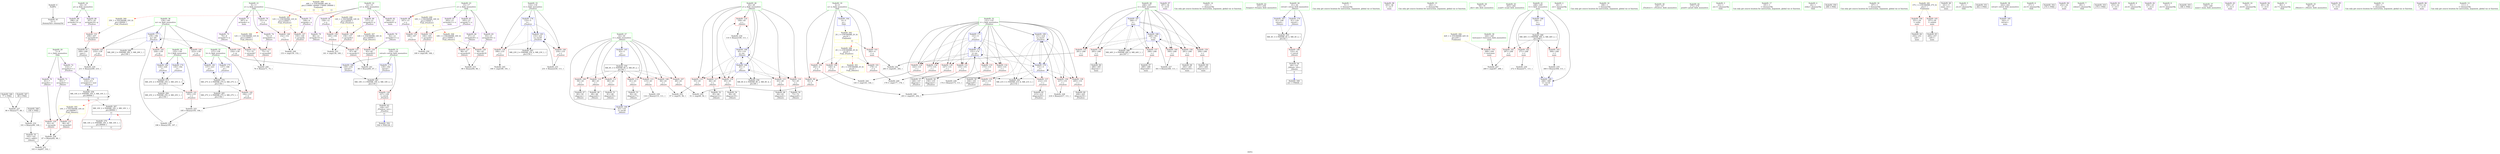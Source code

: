 digraph "SVFG" {
	label="SVFG";

	Node0x55771c6ded80 [shape=record,color=grey,label="{NodeID: 0\nNullPtr}"];
	Node0x55771c6ded80 -> Node0x55771c7018a0[style=solid];
	Node0x55771c43fe50 [shape=record,color=black,label="{NodeID: 346\n77 = PHI()\n}"];
	Node0x55771c43fe50 -> Node0x55771c70eb80[style=solid];
	Node0x55771c71c470 [shape=record,color=black,label="{NodeID: 263\nMR_23V_2 = PHI(MR_23V_4, MR_23V_1, )\npts\{134 \}\n}"];
	Node0x55771c70a6f0 [shape=record,color=blue,label="{NodeID: 180\n131\<--218\ni\<--inc23\n_Z5solvev\n}"];
	Node0x55771c70a6f0 -> Node0x55771c708230[style=dashed];
	Node0x55771c70a6f0 -> Node0x55771c708300[style=dashed];
	Node0x55771c70a6f0 -> Node0x55771c7083d0[style=dashed];
	Node0x55771c70a6f0 -> Node0x55771c7084a0[style=dashed];
	Node0x55771c70a6f0 -> Node0x55771c70a550[style=dashed];
	Node0x55771c70a6f0 -> Node0x55771c70a6f0[style=dashed];
	Node0x55771c70a6f0 -> Node0x55771c71bf70[style=dashed];
	Node0x55771c701c10 [shape=record,color=purple,label="{NodeID: 97\n297\<--34\n\<--.str.6\nmain\n}"];
	Node0x55771c6ffd60 [shape=record,color=green,label="{NodeID: 14\n120\<--1\n\<--dummyObj\nCan only get source location for instruction, argument, global var or function.}"];
	Node0x55771c702770 [shape=record,color=red,label="{NodeID: 111\n80\<--43\n\<--i\n_Z4testv\n}"];
	Node0x55771c702770 -> Node0x55771c702dd0[style=solid];
	Node0x55771c7009b0 [shape=record,color=green,label="{NodeID: 28\n45\<--46\nj\<--j_field_insensitive\n_Z4testv\n}"];
	Node0x55771c7009b0 -> Node0x55771c7029e0[style=solid];
	Node0x55771c7009b0 -> Node0x55771c702ab0[style=solid];
	Node0x55771c7009b0 -> Node0x55771c7072c0[style=solid];
	Node0x55771c7009b0 -> Node0x55771c707390[style=solid];
	Node0x55771c7009b0 -> Node0x55771c707460[style=solid];
	Node0x55771c7009b0 -> Node0x55771c707530[style=solid];
	Node0x55771c7009b0 -> Node0x55771c709b90[style=solid];
	Node0x55771c7009b0 -> Node0x55771c709d30[style=solid];
	Node0x55771c707a10 [shape=record,color=red,label="{NodeID: 125\n87\<--86\n\<--arrayidx13\n_Z4testv\n}"];
	Node0x55771c707a10 -> Node0x55771c70f180[style=solid];
	Node0x55771c7015a0 [shape=record,color=green,label="{NodeID: 42\n255\<--256\nfreopen\<--freopen_field_insensitive\n}"];
	Node0x55771c7242a0 [shape=record,color=yellow,style=double,label="{NodeID: 305\n10V_1 = ENCHI(MR_10V_0)\npts\{80000 \}\nFun[_Z4testv]}"];
	Node0x55771c7242a0 -> Node0x55771c707600[style=dashed];
	Node0x55771c7242a0 -> Node0x55771c7076d0[style=dashed];
	Node0x55771c708570 [shape=record,color=red,label="{NodeID: 139\n189\<--133\n\<--t\n_Z5solvev\n}"];
	Node0x55771c708570 -> Node0x55771c706590[style=solid];
	Node0x55771c7031e0 [shape=record,color=black,label="{NodeID: 56\n40\<--122\n_Z4testv_ret\<--\n_Z4testv\n|{<s0>4}}"];
	Node0x55771c7031e0:s0 -> Node0x55771c736040[style=solid,color=blue];
	Node0x55771c70ea00 [shape=record,color=grey,label="{NodeID: 236\n174 = Binary(173, 111, )\n}"];
	Node0x55771c70ea00 -> Node0x55771c70a070[style=solid];
	Node0x55771c7090d0 [shape=record,color=red,label="{NodeID: 153\n208\<--207\n\<--arrayidx19\n_Z5solvev\n}"];
	Node0x55771c7090d0 -> Node0x55771c7035f0[style=solid];
	Node0x55771c703d40 [shape=record,color=purple,label="{NodeID: 70\n61\<--7\narrayidx\<--r\n_Z4testv\n}"];
	Node0x55771c703d40 -> Node0x55771c707600[style=solid];
	Node0x55771c706d10 [shape=record,color=grey,label="{NodeID: 250\n169 = cmp(166, 168, )\n}"];
	Node0x55771c709c60 [shape=record,color=blue,label="{NodeID: 167\n41\<--106\nretval\<--\n_Z4testv\n}"];
	Node0x55771c709c60 -> Node0x55771c719c70[style=dashed];
	Node0x55771c7048a0 [shape=record,color=purple,label="{NodeID: 84\n97\<--15\narrayidx20\<--z\n_Z4testv\n}"];
	Node0x55771c7048a0 -> Node0x55771c707bb0[style=solid];
	Node0x55771c6f4e10 [shape=record,color=green,label="{NodeID: 1\n5\<--1\n\<--dummyObj\nCan only get source location for instruction, argument, global var or function.}"];
	Node0x55771c735e40 [shape=record,color=black,label="{NodeID: 347\n89 = PHI()\n}"];
	Node0x55771c735e40 -> Node0x55771c70eb80[style=solid];
	Node0x55771c71c970 [shape=record,color=black,label="{NodeID: 264\nMR_25V_2 = PHI(MR_25V_4, MR_25V_1, )\npts\{136 \}\n}"];
	Node0x55771c70a7c0 [shape=record,color=blue,label="{NodeID: 181\n137\<--223\nh\<--\n_Z5solvev\n}"];
	Node0x55771c70a7c0 -> Node0x55771c71fb70[style=dashed];
	Node0x55771c701ce0 [shape=record,color=purple,label="{NodeID: 98\n305\<--36\n\<--.str.7\nmain\n}"];
	Node0x55771c6ffdf0 [shape=record,color=green,label="{NodeID: 15\n182\<--1\n\<--dummyObj\nCan only get source location for instruction, argument, global var or function.}"];
	Node0x55771c702840 [shape=record,color=red,label="{NodeID: 112\n91\<--43\n\<--i\n_Z4testv\n}"];
	Node0x55771c702840 -> Node0x55771c702f70[style=solid];
	Node0x55771c700a80 [shape=record,color=green,label="{NodeID: 29\n78\<--79\nabs\<--abs_field_insensitive\n}"];
	Node0x55771c707ae0 [shape=record,color=red,label="{NodeID: 126\n94\<--93\n\<--arrayidx18\n_Z4testv\n}"];
	Node0x55771c707ae0 -> Node0x55771c70e580[style=solid];
	Node0x55771c7016a0 [shape=record,color=green,label="{NodeID: 43\n263\<--264\nscanf\<--scanf_field_insensitive\n}"];
	Node0x55771c724380 [shape=record,color=yellow,style=double,label="{NodeID: 306\n12V_1 = ENCHI(MR_12V_0)\npts\{110000 \}\nFun[_Z4testv]}"];
	Node0x55771c724380 -> Node0x55771c7077a0[style=dashed];
	Node0x55771c724380 -> Node0x55771c707870[style=dashed];
	Node0x55771c708640 [shape=record,color=red,label="{NodeID: 140\n230\<--133\n\<--t\n_Z5solvev\n}"];
	Node0x55771c708640 -> Node0x55771c70e280[style=solid];
	Node0x55771c7032b0 [shape=record,color=black,label="{NodeID: 57\n148\<--147\nidxprom\<--\n_Z5solvev\n}"];
	Node0x55771c70eb80 [shape=record,color=grey,label="{NodeID: 237\n90 = Binary(77, 89, )\n}"];
	Node0x55771c70eb80 -> Node0x55771c70e400[style=solid];
	Node0x55771c7091a0 [shape=record,color=red,label="{NodeID: 154\n268\<--244\n\<--testcases\nmain\n}"];
	Node0x55771c7091a0 -> Node0x55771c706890[style=solid];
	Node0x55771c703e10 [shape=record,color=purple,label="{NodeID: 71\n65\<--7\narrayidx5\<--r\n_Z4testv\n}"];
	Node0x55771c703e10 -> Node0x55771c7076d0[style=solid];
	Node0x55771c706e90 [shape=record,color=grey,label="{NodeID: 251\n103 = cmp(67, 102, )\n}"];
	Node0x55771c709d30 [shape=record,color=blue,label="{NodeID: 168\n45\<--110\nj\<--inc\n_Z4testv\n}"];
	Node0x55771c709d30 -> Node0x55771c7029e0[style=dashed];
	Node0x55771c709d30 -> Node0x55771c702ab0[style=dashed];
	Node0x55771c709d30 -> Node0x55771c7072c0[style=dashed];
	Node0x55771c709d30 -> Node0x55771c707390[style=dashed];
	Node0x55771c709d30 -> Node0x55771c707460[style=dashed];
	Node0x55771c709d30 -> Node0x55771c707530[style=dashed];
	Node0x55771c709d30 -> Node0x55771c709b90[style=dashed];
	Node0x55771c709d30 -> Node0x55771c709d30[style=dashed];
	Node0x55771c709d30 -> Node0x55771c71a170[style=dashed];
	Node0x55771c704970 [shape=record,color=purple,label="{NodeID: 85\n165\<--15\narrayidx7\<--z\n_Z5solvev\n}"];
	Node0x55771c704970 -> Node0x55771c708f30[style=solid];
	Node0x55771c6f4ea0 [shape=record,color=green,label="{NodeID: 2\n20\<--1\n.str\<--dummyObj\nGlob }"];
	Node0x55771c735f40 [shape=record,color=black,label="{NodeID: 348\n100 = PHI()\n}"];
	Node0x55771c735f40 -> Node0x55771c70e400[style=solid];
	Node0x55771c71ce70 [shape=record,color=black,label="{NodeID: 265\nMR_27V_2 = PHI(MR_27V_4, MR_27V_1, )\npts\{138 \}\n}"];
	Node0x55771c70a890 [shape=record,color=blue,label="{NodeID: 182\n135\<--226\nl\<--\n_Z5solvev\n}"];
	Node0x55771c70a890 -> Node0x55771c71f670[style=dashed];
	Node0x55771c701db0 [shape=record,color=red,label="{NodeID: 99\n50\<--4\n\<--n\n_Z4testv\n}"];
	Node0x55771c701db0 -> Node0x55771c706290[style=solid];
	Node0x55771c6ffe80 [shape=record,color=green,label="{NodeID: 16\n186\<--1\n\<--dummyObj\nCan only get source location for instruction, argument, global var or function.}"];
	Node0x55771c702910 [shape=record,color=red,label="{NodeID: 113\n115\<--43\n\<--i\n_Z4testv\n}"];
	Node0x55771c702910 -> Node0x55771c70ee80[style=solid];
	Node0x55771c700b80 [shape=record,color=green,label="{NodeID: 30\n126\<--127\n_Z5solvev\<--_Z5solvev_field_insensitive\n}"];
	Node0x55771c707bb0 [shape=record,color=red,label="{NodeID: 127\n98\<--97\n\<--arrayidx20\n_Z4testv\n}"];
	Node0x55771c707bb0 -> Node0x55771c70e580[style=solid];
	Node0x55771c7017a0 [shape=record,color=green,label="{NodeID: 44\n275\<--276\nprintf\<--printf_field_insensitive\n}"];
	Node0x55771c724460 [shape=record,color=yellow,style=double,label="{NodeID: 307\n14V_1 = ENCHI(MR_14V_0)\npts\{140000 \}\nFun[_Z4testv]}"];
	Node0x55771c724460 -> Node0x55771c707940[style=dashed];
	Node0x55771c724460 -> Node0x55771c707a10[style=dashed];
	Node0x55771c708710 [shape=record,color=red,label="{NodeID: 141\n193\<--135\n\<--l\n_Z5solvev\n}"];
	Node0x55771c708710 -> Node0x55771c70d980[style=solid];
	Node0x55771c703380 [shape=record,color=black,label="{NodeID: 58\n156\<--155\nidxprom2\<--\n_Z5solvev\n}"];
	Node0x55771c70ed00 [shape=record,color=grey,label="{NodeID: 238\n67 = Binary(62, 66, )\n}"];
	Node0x55771c70ed00 -> Node0x55771c706e90[style=solid];
	Node0x55771c709270 [shape=record,color=red,label="{NodeID: 155\n281\<--246\n\<--i\nmain\n}"];
	Node0x55771c709270 -> Node0x55771c70f300[style=solid];
	Node0x55771c703ee0 [shape=record,color=purple,label="{NodeID: 72\n214\<--7\narrayidx21\<--r\n_Z5solvev\n}"];
	Node0x55771c703ee0 -> Node0x55771c70a620[style=solid];
	Node0x55771c707010 [shape=record,color=grey,label="{NodeID: 252\n57 = cmp(55, 56, )\n}"];
	Node0x55771c709e00 [shape=record,color=blue,label="{NodeID: 169\n43\<--116\ni\<--inc26\n_Z4testv\n}"];
	Node0x55771c709e00 -> Node0x55771c71b070[style=dashed];
	Node0x55771c704a40 [shape=record,color=purple,label="{NodeID: 86\n167\<--15\n\<--z\n_Z5solvev\n}"];
	Node0x55771c704a40 -> Node0x55771c709000[style=solid];
	Node0x55771c6fed60 [shape=record,color=green,label="{NodeID: 3\n22\<--1\n.str.1\<--dummyObj\nGlob }"];
	Node0x55771c736040 [shape=record,color=black,label="{NodeID: 349\n221 = PHI(40, )\n}"];
	Node0x55771c71d370 [shape=record,color=black,label="{NodeID: 266\nMR_29V_2 = PHI(MR_29V_3, MR_29V_1, )\npts\{140 \}\n}"];
	Node0x55771c70a960 [shape=record,color=blue,label="{NodeID: 183\n133\<--231\nt\<--inc28\n_Z5solvev\n}"];
	Node0x55771c70a960 -> Node0x55771c708570[style=dashed];
	Node0x55771c70a960 -> Node0x55771c708640[style=dashed];
	Node0x55771c70a960 -> Node0x55771c70a960[style=dashed];
	Node0x55771c70a960 -> Node0x55771c71c470[style=dashed];
	Node0x55771c701e80 [shape=record,color=red,label="{NodeID: 100\n144\<--4\n\<--n\n_Z5solvev\n}"];
	Node0x55771c701e80 -> Node0x55771c706410[style=solid];
	Node0x55771c6fff10 [shape=record,color=green,label="{NodeID: 17\n191\<--1\n\<--dummyObj\nCan only get source location for instruction, argument, global var or function.}"];
	Node0x55771c7029e0 [shape=record,color=red,label="{NodeID: 114\n55\<--45\n\<--j\n_Z4testv\n}"];
	Node0x55771c7029e0 -> Node0x55771c707010[style=solid];
	Node0x55771c700c80 [shape=record,color=green,label="{NodeID: 31\n129\<--130\nretval\<--retval_field_insensitive\n_Z5solvev\n}"];
	Node0x55771c700c80 -> Node0x55771c707c80[style=solid];
	Node0x55771c700c80 -> Node0x55771c70a140[style=solid];
	Node0x55771c700c80 -> Node0x55771c70aa30[style=solid];
	Node0x55771c707c80 [shape=record,color=red,label="{NodeID: 128\n237\<--129\n\<--retval\n_Z5solvev\n}"];
	Node0x55771c707c80 -> Node0x55771c703790[style=solid];
	Node0x55771c7018a0 [shape=record,color=black,label="{NodeID: 45\n2\<--3\ndummyVal\<--dummyVal\n}"];
	Node0x55771c724540 [shape=record,color=yellow,style=double,label="{NodeID: 308\n16V_1 = ENCHI(MR_16V_0)\npts\{170000 \}\nFun[_Z4testv]}"];
	Node0x55771c724540 -> Node0x55771c707ae0[style=dashed];
	Node0x55771c724540 -> Node0x55771c707bb0[style=dashed];
	Node0x55771c70d980 [shape=record,color=grey,label="{NodeID: 225\n195 = Binary(193, 194, )\n}"];
	Node0x55771c70d980 -> Node0x55771c70db00[style=solid];
	Node0x55771c7087e0 [shape=record,color=red,label="{NodeID: 142\n194\<--137\n\<--h\n_Z5solvev\n}"];
	Node0x55771c7087e0 -> Node0x55771c70d980[style=solid];
	Node0x55771c703450 [shape=record,color=black,label="{NodeID: 59\n164\<--163\nidxprom6\<--\n_Z5solvev\n}"];
	Node0x55771c70ee80 [shape=record,color=grey,label="{NodeID: 239\n116 = Binary(115, 111, )\n}"];
	Node0x55771c70ee80 -> Node0x55771c709e00[style=solid];
	Node0x55771c709340 [shape=record,color=red,label="{NodeID: 156\n285\<--246\n\<--i\nmain\n}"];
	Node0x55771c709340 -> Node0x55771c703a00[style=solid];
	Node0x55771c703fb0 [shape=record,color=purple,label="{NodeID: 73\n70\<--9\narrayidx7\<--x\n_Z4testv\n}"];
	Node0x55771c703fb0 -> Node0x55771c7077a0[style=solid];
	Node0x55771c707190 [shape=record,color=grey,label="{NodeID: 253\n161 = cmp(158, 160, )\n}"];
	Node0x55771c709ed0 [shape=record,color=blue,label="{NodeID: 170\n41\<--120\nretval\<--\n_Z4testv\n}"];
	Node0x55771c709ed0 -> Node0x55771c719c70[style=dashed];
	Node0x55771c704b10 [shape=record,color=purple,label="{NodeID: 87\n293\<--15\narrayidx11\<--z\nmain\n}"];
	Node0x55771c6fedf0 [shape=record,color=green,label="{NodeID: 4\n24\<--1\nstdin\<--dummyObj\nGlob }"];
	Node0x55771c736140 [shape=record,color=black,label="{NodeID: 350\n298 = PHI()\n}"];
	Node0x55771c71d870 [shape=record,color=black,label="{NodeID: 267\nMR_10V_2 = PHI(MR_10V_3, MR_10V_1, )\npts\{80000 \}\n|{<s0>11}}"];
	Node0x55771c71d870:s0 -> Node0x55771c71e770[style=dashed,color=blue];
	Node0x55771c70aa30 [shape=record,color=blue,label="{NodeID: 184\n129\<--234\nretval\<--\n_Z5solvev\n}"];
	Node0x55771c70aa30 -> Node0x55771c71ba70[style=dashed];
	Node0x55771c701f50 [shape=record,color=red,label="{NodeID: 101\n178\<--4\n\<--n\n_Z5solvev\n}"];
	Node0x55771c701f50 -> Node0x55771c706710[style=solid];
	Node0x55771c700010 [shape=record,color=green,label="{NodeID: 18\n197\<--1\n\<--dummyObj\nCan only get source location for instruction, argument, global var or function.}"];
	Node0x55771c722270 [shape=record,color=yellow,style=double,label="{NodeID: 281\n37V_1 = ENCHI(MR_37V_0)\npts\{1 \}\nFun[main]}"];
	Node0x55771c722270 -> Node0x55771c7021c0[style=dashed];
	Node0x55771c722270 -> Node0x55771c702290[style=dashed];
	Node0x55771c702ab0 [shape=record,color=red,label="{NodeID: 115\n63\<--45\n\<--j\n_Z4testv\n}"];
	Node0x55771c702ab0 -> Node0x55771c702b60[style=solid];
	Node0x55771c700d50 [shape=record,color=green,label="{NodeID: 32\n131\<--132\ni\<--i_field_insensitive\n_Z5solvev\n}"];
	Node0x55771c700d50 -> Node0x55771c707d50[style=solid];
	Node0x55771c700d50 -> Node0x55771c707e20[style=solid];
	Node0x55771c700d50 -> Node0x55771c707ef0[style=solid];
	Node0x55771c700d50 -> Node0x55771c707fc0[style=solid];
	Node0x55771c700d50 -> Node0x55771c708090[style=solid];
	Node0x55771c700d50 -> Node0x55771c708160[style=solid];
	Node0x55771c700d50 -> Node0x55771c708230[style=solid];
	Node0x55771c700d50 -> Node0x55771c708300[style=solid];
	Node0x55771c700d50 -> Node0x55771c7083d0[style=solid];
	Node0x55771c700d50 -> Node0x55771c7084a0[style=solid];
	Node0x55771c700d50 -> Node0x55771c709fa0[style=solid];
	Node0x55771c700d50 -> Node0x55771c70a070[style=solid];
	Node0x55771c700d50 -> Node0x55771c70a550[style=solid];
	Node0x55771c700d50 -> Node0x55771c70a6f0[style=solid];
	Node0x55771c707d50 [shape=record,color=red,label="{NodeID: 129\n143\<--131\n\<--i\n_Z5solvev\n}"];
	Node0x55771c707d50 -> Node0x55771c706410[style=solid];
	Node0x55771c7019a0 [shape=record,color=black,label="{NodeID: 46\n241\<--5\nmain_ret\<--\nmain\n}"];
	Node0x55771c70db00 [shape=record,color=grey,label="{NodeID: 226\n196 = Binary(195, 197, )\n}"];
	Node0x55771c70db00 -> Node0x55771c70a480[style=solid];
	Node0x55771c7088b0 [shape=record,color=red,label="{NodeID: 143\n210\<--139\n\<--m\n_Z5solvev\n}"];
	Node0x55771c7088b0 -> Node0x55771c70df80[style=solid];
	Node0x55771c703520 [shape=record,color=black,label="{NodeID: 60\n206\<--205\nidxprom18\<--\n_Z5solvev\n}"];
	Node0x55771c70f000 [shape=record,color=grey,label="{NodeID: 240\n76 = Binary(71, 75, )\n}"];
	Node0x55771c709410 [shape=record,color=red,label="{NodeID: 157\n288\<--246\n\<--i\nmain\n}"];
	Node0x55771c709410 -> Node0x55771c703ad0[style=solid];
	Node0x55771c704080 [shape=record,color=purple,label="{NodeID: 74\n74\<--9\narrayidx9\<--x\n_Z4testv\n}"];
	Node0x55771c704080 -> Node0x55771c707870[style=solid];
	Node0x55771c709fa0 [shape=record,color=blue,label="{NodeID: 171\n131\<--5\ni\<--\n_Z5solvev\n}"];
	Node0x55771c709fa0 -> Node0x55771c707d50[style=dashed];
	Node0x55771c709fa0 -> Node0x55771c707e20[style=dashed];
	Node0x55771c709fa0 -> Node0x55771c707ef0[style=dashed];
	Node0x55771c709fa0 -> Node0x55771c707fc0[style=dashed];
	Node0x55771c709fa0 -> Node0x55771c708090[style=dashed];
	Node0x55771c709fa0 -> Node0x55771c708160[style=dashed];
	Node0x55771c709fa0 -> Node0x55771c70a070[style=dashed];
	Node0x55771c709fa0 -> Node0x55771c70a550[style=dashed];
	Node0x55771c709fa0 -> Node0x55771c71bf70[style=dashed];
	Node0x55771c704be0 [shape=record,color=purple,label="{NodeID: 88\n207\<--18\narrayidx19\<--p\n_Z5solvev\n}"];
	Node0x55771c704be0 -> Node0x55771c7090d0[style=solid];
	Node0x55771c6ff0a0 [shape=record,color=green,label="{NodeID: 5\n25\<--1\n.str.2\<--dummyObj\nGlob }"];
	Node0x55771c736210 [shape=record,color=black,label="{NodeID: 351\n262 = PHI()\n}"];
	Node0x55771c71dd70 [shape=record,color=black,label="{NodeID: 268\nMR_44V_2 = PHI(MR_44V_4, MR_44V_1, )\npts\{247 \}\n}"];
	Node0x55771c71dd70 -> Node0x55771c70aca0[style=dashed];
	Node0x55771c70ab00 [shape=record,color=blue,label="{NodeID: 185\n242\<--5\nretval\<--\nmain\n}"];
	Node0x55771c702020 [shape=record,color=red,label="{NodeID: 102\n202\<--4\n\<--n\n_Z5solvev\n}"];
	Node0x55771c702020 -> Node0x55771c706a10[style=solid];
	Node0x55771c700110 [shape=record,color=green,label="{NodeID: 19\n4\<--6\nn\<--n_field_insensitive\nGlob }"];
	Node0x55771c700110 -> Node0x55771c701db0[style=solid];
	Node0x55771c700110 -> Node0x55771c701e80[style=solid];
	Node0x55771c700110 -> Node0x55771c701f50[style=solid];
	Node0x55771c700110 -> Node0x55771c702020[style=solid];
	Node0x55771c700110 -> Node0x55771c7020f0[style=solid];
	Node0x55771c700110 -> Node0x55771c7099c0[style=solid];
	Node0x55771c722d90 [shape=record,color=yellow,style=double,label="{NodeID: 282\n2V_1 = ENCHI(MR_2V_0)\npts\{6 \}\nFun[main]|{|<s1>11}}"];
	Node0x55771c722d90 -> Node0x55771c7020f0[style=dashed];
	Node0x55771c722d90:s1 -> Node0x55771c723440[style=dashed,color=red];
	Node0x55771c7072c0 [shape=record,color=red,label="{NodeID: 116\n72\<--45\n\<--j\n_Z4testv\n}"];
	Node0x55771c7072c0 -> Node0x55771c702d00[style=solid];
	Node0x55771c700e20 [shape=record,color=green,label="{NodeID: 33\n133\<--134\nt\<--t_field_insensitive\n_Z5solvev\n}"];
	Node0x55771c700e20 -> Node0x55771c708570[style=solid];
	Node0x55771c700e20 -> Node0x55771c708640[style=solid];
	Node0x55771c700e20 -> Node0x55771c70a3b0[style=solid];
	Node0x55771c700e20 -> Node0x55771c70a960[style=solid];
	Node0x55771c707e20 [shape=record,color=red,label="{NodeID: 130\n147\<--131\n\<--i\n_Z5solvev\n}"];
	Node0x55771c707e20 -> Node0x55771c7032b0[style=solid];
	Node0x55771c701a70 [shape=record,color=black,label="{NodeID: 47\n60\<--59\nidxprom\<--\n_Z4testv\n}"];
	Node0x55771c70dc80 [shape=record,color=grey,label="{NodeID: 227\n301 = Binary(300, 111, )\n}"];
	Node0x55771c70dc80 -> Node0x55771c70ad70[style=solid];
	Node0x55771c708980 [shape=record,color=red,label="{NodeID: 144\n223\<--139\n\<--m\n_Z5solvev\n}"];
	Node0x55771c708980 -> Node0x55771c70a7c0[style=solid];
	Node0x55771c7035f0 [shape=record,color=black,label="{NodeID: 61\n209\<--208\nconv\<--\n_Z5solvev\n}"];
	Node0x55771c7035f0 -> Node0x55771c70df80[style=solid];
	Node0x55771c70f180 [shape=record,color=grey,label="{NodeID: 241\n88 = Binary(83, 87, )\n}"];
	Node0x55771c7094e0 [shape=record,color=red,label="{NodeID: 158\n291\<--246\n\<--i\nmain\n}"];
	Node0x55771c7094e0 -> Node0x55771c703ba0[style=solid];
	Node0x55771c704150 [shape=record,color=purple,label="{NodeID: 75\n149\<--9\narrayidx\<--x\n_Z5solvev\n}"];
	Node0x55771c704150 -> Node0x55771c708bf0[style=solid];
	Node0x55771c719c70 [shape=record,color=black,label="{NodeID: 255\nMR_4V_3 = PHI(MR_4V_4, MR_4V_2, )\npts\{42 \}\n}"];
	Node0x55771c719c70 -> Node0x55771c702360[style=dashed];
	Node0x55771c70a070 [shape=record,color=blue,label="{NodeID: 172\n131\<--174\ni\<--inc\n_Z5solvev\n}"];
	Node0x55771c70a070 -> Node0x55771c707d50[style=dashed];
	Node0x55771c70a070 -> Node0x55771c707e20[style=dashed];
	Node0x55771c70a070 -> Node0x55771c707ef0[style=dashed];
	Node0x55771c70a070 -> Node0x55771c707fc0[style=dashed];
	Node0x55771c70a070 -> Node0x55771c708090[style=dashed];
	Node0x55771c70a070 -> Node0x55771c708160[style=dashed];
	Node0x55771c70a070 -> Node0x55771c70a070[style=dashed];
	Node0x55771c70a070 -> Node0x55771c70a550[style=dashed];
	Node0x55771c70a070 -> Node0x55771c71bf70[style=dashed];
	Node0x55771c704cb0 [shape=record,color=purple,label="{NodeID: 89\n296\<--18\narrayidx13\<--p\nmain\n}"];
	Node0x55771c6ff130 [shape=record,color=green,label="{NodeID: 6\n27\<--1\n.str.3\<--dummyObj\nGlob }"];
	Node0x55771c7362e0 [shape=record,color=black,label="{NodeID: 352\n274 = PHI()\n}"];
	Node0x55771c71e270 [shape=record,color=black,label="{NodeID: 269\nMR_46V_3 = PHI(MR_46V_4, MR_46V_2, )\npts\{249 \}\n}"];
	Node0x55771c71e270 -> Node0x55771c709750[style=dashed];
	Node0x55771c71e270 -> Node0x55771c709820[style=dashed];
	Node0x55771c71e270 -> Node0x55771c7098f0[style=dashed];
	Node0x55771c71e270 -> Node0x55771c70ae40[style=dashed];
	Node0x55771c70abd0 [shape=record,color=blue,label="{NodeID: 186\n248\<--5\nt\<--\nmain\n}"];
	Node0x55771c70abd0 -> Node0x55771c71e270[style=dashed];
	Node0x55771c7020f0 [shape=record,color=red,label="{NodeID: 103\n282\<--4\n\<--n\nmain\n}"];
	Node0x55771c7020f0 -> Node0x55771c70f300[style=solid];
	Node0x55771c700210 [shape=record,color=green,label="{NodeID: 20\n7\<--8\nr\<--r_field_insensitive\nGlob }"];
	Node0x55771c700210 -> Node0x55771c703d40[style=solid];
	Node0x55771c700210 -> Node0x55771c703e10[style=solid];
	Node0x55771c700210 -> Node0x55771c703ee0[style=solid];
	Node0x55771c707390 [shape=record,color=red,label="{NodeID: 117\n84\<--45\n\<--j\n_Z4testv\n}"];
	Node0x55771c707390 -> Node0x55771c702ea0[style=solid];
	Node0x55771c700ef0 [shape=record,color=green,label="{NodeID: 34\n135\<--136\nl\<--l_field_insensitive\n_Z5solvev\n}"];
	Node0x55771c700ef0 -> Node0x55771c708710[style=solid];
	Node0x55771c700ef0 -> Node0x55771c70a210[style=solid];
	Node0x55771c700ef0 -> Node0x55771c70a890[style=solid];
	Node0x55771c723b70 [shape=record,color=yellow,style=double,label="{NodeID: 297\n12V_1 = ENCHI(MR_12V_0)\npts\{110000 \}\nFun[_Z5solvev]|{|<s2>4}}"];
	Node0x55771c723b70 -> Node0x55771c708bf0[style=dashed];
	Node0x55771c723b70 -> Node0x55771c708cc0[style=dashed];
	Node0x55771c723b70:s2 -> Node0x55771c724380[style=dashed,color=red];
	Node0x55771c707ef0 [shape=record,color=red,label="{NodeID: 131\n155\<--131\n\<--i\n_Z5solvev\n}"];
	Node0x55771c707ef0 -> Node0x55771c703380[style=solid];
	Node0x55771c702b60 [shape=record,color=black,label="{NodeID: 48\n64\<--63\nidxprom4\<--\n_Z4testv\n}"];
	Node0x55771c70de00 [shape=record,color=grey,label="{NodeID: 228\n218 = Binary(217, 111, )\n}"];
	Node0x55771c70de00 -> Node0x55771c70a6f0[style=solid];
	Node0x55771c708a50 [shape=record,color=red,label="{NodeID: 145\n226\<--139\n\<--m\n_Z5solvev\n}"];
	Node0x55771c708a50 -> Node0x55771c70a890[style=solid];
	Node0x55771c7036c0 [shape=record,color=black,label="{NodeID: 62\n213\<--212\nidxprom20\<--\n_Z5solvev\n}"];
	Node0x55771c70f300 [shape=record,color=grey,label="{NodeID: 242\n283 = cmp(281, 282, )\n}"];
	Node0x55771c7095b0 [shape=record,color=red,label="{NodeID: 159\n294\<--246\n\<--i\nmain\n}"];
	Node0x55771c7095b0 -> Node0x55771c703c70[style=solid];
	Node0x55771c704220 [shape=record,color=purple,label="{NodeID: 76\n151\<--9\n\<--x\n_Z5solvev\n}"];
	Node0x55771c704220 -> Node0x55771c708cc0[style=solid];
	Node0x55771c71a170 [shape=record,color=black,label="{NodeID: 256\nMR_8V_6 = PHI(MR_8V_2, MR_8V_4, )\npts\{46 \}\n}"];
	Node0x55771c70a140 [shape=record,color=blue,label="{NodeID: 173\n129\<--182\nretval\<--\n_Z5solvev\n}"];
	Node0x55771c70a140 -> Node0x55771c71ba70[style=dashed];
	Node0x55771c704d80 [shape=record,color=purple,label="{NodeID: 90\n252\<--20\n\<--.str\nmain\n}"];
	Node0x55771c6ff1c0 [shape=record,color=green,label="{NodeID: 7\n29\<--1\nstdout\<--dummyObj\nGlob }"];
	Node0x55771c7363e0 [shape=record,color=black,label="{NodeID: 353\n278 = PHI()\n}"];
	Node0x55771c71e770 [shape=record,color=black,label="{NodeID: 270\nMR_10V_2 = PHI(MR_10V_3, MR_10V_1, )\npts\{80000 \}\n|{<s0>11|<s1>11}}"];
	Node0x55771c71e770:s0 -> Node0x55771c71ab70[style=dashed,color=red];
	Node0x55771c71e770:s1 -> Node0x55771c71d870[style=dashed,color=red];
	Node0x55771c70aca0 [shape=record,color=blue,label="{NodeID: 187\n246\<--5\ni\<--\nmain\n}"];
	Node0x55771c70aca0 -> Node0x55771c709270[style=dashed];
	Node0x55771c70aca0 -> Node0x55771c709340[style=dashed];
	Node0x55771c70aca0 -> Node0x55771c709410[style=dashed];
	Node0x55771c70aca0 -> Node0x55771c7094e0[style=dashed];
	Node0x55771c70aca0 -> Node0x55771c7095b0[style=dashed];
	Node0x55771c70aca0 -> Node0x55771c709680[style=dashed];
	Node0x55771c70aca0 -> Node0x55771c70ad70[style=dashed];
	Node0x55771c70aca0 -> Node0x55771c71dd70[style=dashed];
	Node0x55771c7021c0 [shape=record,color=red,label="{NodeID: 104\n251\<--24\n\<--stdin\nmain\n}"];
	Node0x55771c7021c0 -> Node0x55771c703860[style=solid];
	Node0x55771c700310 [shape=record,color=green,label="{NodeID: 21\n9\<--11\nx\<--x_field_insensitive\nGlob }"];
	Node0x55771c700310 -> Node0x55771c703fb0[style=solid];
	Node0x55771c700310 -> Node0x55771c704080[style=solid];
	Node0x55771c700310 -> Node0x55771c704150[style=solid];
	Node0x55771c700310 -> Node0x55771c704220[style=solid];
	Node0x55771c700310 -> Node0x55771c7042f0[style=solid];
	Node0x55771c722f50 [shape=record,color=yellow,style=double,label="{NodeID: 284\n42V_1 = ENCHI(MR_42V_0)\npts\{245 \}\nFun[main]}"];
	Node0x55771c722f50 -> Node0x55771c7091a0[style=dashed];
	Node0x55771c707460 [shape=record,color=red,label="{NodeID: 118\n95\<--45\n\<--j\n_Z4testv\n}"];
	Node0x55771c707460 -> Node0x55771c703040[style=solid];
	Node0x55771c700fc0 [shape=record,color=green,label="{NodeID: 35\n137\<--138\nh\<--h_field_insensitive\n_Z5solvev\n}"];
	Node0x55771c700fc0 -> Node0x55771c7087e0[style=solid];
	Node0x55771c700fc0 -> Node0x55771c70a2e0[style=solid];
	Node0x55771c700fc0 -> Node0x55771c70a7c0[style=solid];
	Node0x55771c723c50 [shape=record,color=yellow,style=double,label="{NodeID: 298\n14V_1 = ENCHI(MR_14V_0)\npts\{140000 \}\nFun[_Z5solvev]|{|<s2>4}}"];
	Node0x55771c723c50 -> Node0x55771c708d90[style=dashed];
	Node0x55771c723c50 -> Node0x55771c708e60[style=dashed];
	Node0x55771c723c50:s2 -> Node0x55771c724460[style=dashed,color=red];
	Node0x55771c707fc0 [shape=record,color=red,label="{NodeID: 132\n163\<--131\n\<--i\n_Z5solvev\n}"];
	Node0x55771c707fc0 -> Node0x55771c703450[style=solid];
	Node0x55771c702c30 [shape=record,color=black,label="{NodeID: 49\n69\<--68\nidxprom6\<--\n_Z4testv\n}"];
	Node0x55771c70df80 [shape=record,color=grey,label="{NodeID: 229\n211 = Binary(209, 210, )\n}"];
	Node0x55771c70df80 -> Node0x55771c70a620[style=solid];
	Node0x55771c708b20 [shape=record,color=red,label="{NodeID: 146\n234\<--139\n\<--m\n_Z5solvev\n}"];
	Node0x55771c708b20 -> Node0x55771c70aa30[style=solid];
	Node0x55771c703790 [shape=record,color=black,label="{NodeID: 63\n128\<--237\n_Z5solvev_ret\<--\n_Z5solvev\n|{<s0>11}}"];
	Node0x55771c703790:s0 -> Node0x55771c7364e0[style=solid,color=blue];
	Node0x55771c706290 [shape=record,color=grey,label="{NodeID: 243\n51 = cmp(49, 50, )\n}"];
	Node0x55771c709680 [shape=record,color=red,label="{NodeID: 160\n300\<--246\n\<--i\nmain\n}"];
	Node0x55771c709680 -> Node0x55771c70dc80[style=solid];
	Node0x55771c7042f0 [shape=record,color=purple,label="{NodeID: 77\n287\<--9\narrayidx\<--x\nmain\n}"];
	Node0x55771c70a210 [shape=record,color=blue,label="{NodeID: 174\n135\<--182\nl\<--\n_Z5solvev\n}"];
	Node0x55771c70a210 -> Node0x55771c71f670[style=dashed];
	Node0x55771c704e50 [shape=record,color=purple,label="{NodeID: 91\n253\<--22\n\<--.str.1\nmain\n}"];
	Node0x55771c6ff250 [shape=record,color=green,label="{NodeID: 8\n30\<--1\n.str.4\<--dummyObj\nGlob }"];
	Node0x55771c7364e0 [shape=record,color=black,label="{NodeID: 354\n304 = PHI(128, )\n}"];
	Node0x55771c70ad70 [shape=record,color=blue,label="{NodeID: 188\n246\<--301\ni\<--inc\nmain\n}"];
	Node0x55771c70ad70 -> Node0x55771c709270[style=dashed];
	Node0x55771c70ad70 -> Node0x55771c709340[style=dashed];
	Node0x55771c70ad70 -> Node0x55771c709410[style=dashed];
	Node0x55771c70ad70 -> Node0x55771c7094e0[style=dashed];
	Node0x55771c70ad70 -> Node0x55771c7095b0[style=dashed];
	Node0x55771c70ad70 -> Node0x55771c709680[style=dashed];
	Node0x55771c70ad70 -> Node0x55771c70ad70[style=dashed];
	Node0x55771c70ad70 -> Node0x55771c71dd70[style=dashed];
	Node0x55771c702290 [shape=record,color=red,label="{NodeID: 105\n257\<--29\n\<--stdout\nmain\n}"];
	Node0x55771c702290 -> Node0x55771c703930[style=solid];
	Node0x55771c700410 [shape=record,color=green,label="{NodeID: 22\n12\<--14\ny\<--y_field_insensitive\nGlob }"];
	Node0x55771c700410 -> Node0x55771c7043c0[style=solid];
	Node0x55771c700410 -> Node0x55771c704490[style=solid];
	Node0x55771c700410 -> Node0x55771c704560[style=solid];
	Node0x55771c700410 -> Node0x55771c704630[style=solid];
	Node0x55771c700410 -> Node0x55771c704700[style=solid];
	Node0x55771c707530 [shape=record,color=red,label="{NodeID: 119\n109\<--45\n\<--j\n_Z4testv\n}"];
	Node0x55771c707530 -> Node0x55771c70e700[style=solid];
	Node0x55771c701090 [shape=record,color=green,label="{NodeID: 36\n139\<--140\nm\<--m_field_insensitive\n_Z5solvev\n}"];
	Node0x55771c701090 -> Node0x55771c7088b0[style=solid];
	Node0x55771c701090 -> Node0x55771c708980[style=solid];
	Node0x55771c701090 -> Node0x55771c708a50[style=solid];
	Node0x55771c701090 -> Node0x55771c708b20[style=solid];
	Node0x55771c701090 -> Node0x55771c70a480[style=solid];
	Node0x55771c723d30 [shape=record,color=yellow,style=double,label="{NodeID: 299\n16V_1 = ENCHI(MR_16V_0)\npts\{170000 \}\nFun[_Z5solvev]|{|<s2>4}}"];
	Node0x55771c723d30 -> Node0x55771c708f30[style=dashed];
	Node0x55771c723d30 -> Node0x55771c709000[style=dashed];
	Node0x55771c723d30:s2 -> Node0x55771c724540[style=dashed,color=red];
	Node0x55771c708090 [shape=record,color=red,label="{NodeID: 133\n173\<--131\n\<--i\n_Z5solvev\n}"];
	Node0x55771c708090 -> Node0x55771c70ea00[style=solid];
	Node0x55771c702d00 [shape=record,color=black,label="{NodeID: 50\n73\<--72\nidxprom8\<--\n_Z4testv\n}"];
	Node0x55771c70e100 [shape=record,color=grey,label="{NodeID: 230\n272 = Binary(271, 111, )\n}"];
	Node0x55771c708bf0 [shape=record,color=red,label="{NodeID: 147\n150\<--149\n\<--arrayidx\n_Z5solvev\n}"];
	Node0x55771c708bf0 -> Node0x55771c706b90[style=solid];
	Node0x55771c703860 [shape=record,color=black,label="{NodeID: 64\n254\<--251\ncall\<--\nmain\n}"];
	Node0x55771c706410 [shape=record,color=grey,label="{NodeID: 244\n145 = cmp(143, 144, )\n}"];
	Node0x55771c709750 [shape=record,color=red,label="{NodeID: 161\n267\<--248\n\<--t\nmain\n}"];
	Node0x55771c709750 -> Node0x55771c706890[style=solid];
	Node0x55771c7043c0 [shape=record,color=purple,label="{NodeID: 78\n82\<--12\narrayidx11\<--y\n_Z4testv\n}"];
	Node0x55771c7043c0 -> Node0x55771c707940[style=solid];
	Node0x55771c71ab70 [shape=record,color=black,label="{NodeID: 258\nMR_10V_4 = PHI(MR_10V_5, MR_10V_3, )\npts\{80000 \}\n|{|<s3>4}}"];
	Node0x55771c71ab70 -> Node0x55771c70a620[style=dashed];
	Node0x55771c71ab70 -> Node0x55771c71ab70[style=dashed];
	Node0x55771c71ab70 -> Node0x55771c71d870[style=dashed];
	Node0x55771c71ab70:s3 -> Node0x55771c7242a0[style=dashed,color=red];
	Node0x55771c70a2e0 [shape=record,color=blue,label="{NodeID: 175\n137\<--186\nh\<--\n_Z5solvev\n}"];
	Node0x55771c70a2e0 -> Node0x55771c71fb70[style=dashed];
	Node0x55771c704f20 [shape=record,color=purple,label="{NodeID: 92\n258\<--25\n\<--.str.2\nmain\n}"];
	Node0x55771c6ffa90 [shape=record,color=green,label="{NodeID: 9\n32\<--1\n.str.5\<--dummyObj\nGlob }"];
	Node0x55771c7366d0 [shape=record,color=black,label="{NodeID: 355\n306 = PHI()\n}"];
	Node0x55771c70ae40 [shape=record,color=blue,label="{NodeID: 189\n248\<--309\nt\<--inc18\nmain\n}"];
	Node0x55771c70ae40 -> Node0x55771c71e270[style=dashed];
	Node0x55771c702360 [shape=record,color=red,label="{NodeID: 106\n122\<--41\n\<--retval\n_Z4testv\n}"];
	Node0x55771c702360 -> Node0x55771c7031e0[style=solid];
	Node0x55771c700510 [shape=record,color=green,label="{NodeID: 23\n15\<--17\nz\<--z_field_insensitive\nGlob }"];
	Node0x55771c700510 -> Node0x55771c7047d0[style=solid];
	Node0x55771c700510 -> Node0x55771c7048a0[style=solid];
	Node0x55771c700510 -> Node0x55771c704970[style=solid];
	Node0x55771c700510 -> Node0x55771c704a40[style=solid];
	Node0x55771c700510 -> Node0x55771c704b10[style=solid];
	Node0x55771c707600 [shape=record,color=red,label="{NodeID: 120\n62\<--61\n\<--arrayidx\n_Z4testv\n}"];
	Node0x55771c707600 -> Node0x55771c70ed00[style=solid];
	Node0x55771c701160 [shape=record,color=green,label="{NodeID: 37\n239\<--240\nmain\<--main_field_insensitive\n}"];
	Node0x55771c723e10 [shape=record,color=yellow,style=double,label="{NodeID: 300\n35V_1 = ENCHI(MR_35V_0)\npts\{190000 \}\nFun[_Z5solvev]}"];
	Node0x55771c723e10 -> Node0x55771c7090d0[style=dashed];
	Node0x55771c708160 [shape=record,color=red,label="{NodeID: 134\n177\<--131\n\<--i\n_Z5solvev\n}"];
	Node0x55771c708160 -> Node0x55771c706710[style=solid];
	Node0x55771c702dd0 [shape=record,color=black,label="{NodeID: 51\n81\<--80\nidxprom10\<--\n_Z4testv\n}"];
	Node0x55771c70e280 [shape=record,color=grey,label="{NodeID: 231\n231 = Binary(230, 111, )\n}"];
	Node0x55771c70e280 -> Node0x55771c70a960[style=solid];
	Node0x55771c708cc0 [shape=record,color=red,label="{NodeID: 148\n152\<--151\n\<--\n_Z5solvev\n}"];
	Node0x55771c708cc0 -> Node0x55771c706b90[style=solid];
	Node0x55771c703930 [shape=record,color=black,label="{NodeID: 65\n260\<--257\ncall1\<--\nmain\n}"];
	Node0x55771c706590 [shape=record,color=grey,label="{NodeID: 245\n190 = cmp(189, 191, )\n}"];
	Node0x55771c709820 [shape=record,color=red,label="{NodeID: 162\n271\<--248\n\<--t\nmain\n}"];
	Node0x55771c709820 -> Node0x55771c70e100[style=solid];
	Node0x55771c704490 [shape=record,color=purple,label="{NodeID: 79\n86\<--12\narrayidx13\<--y\n_Z4testv\n}"];
	Node0x55771c704490 -> Node0x55771c707a10[style=solid];
	Node0x55771c71b070 [shape=record,color=black,label="{NodeID: 259\nMR_6V_3 = PHI(MR_6V_4, MR_6V_2, )\npts\{44 \}\n}"];
	Node0x55771c71b070 -> Node0x55771c702430[style=dashed];
	Node0x55771c71b070 -> Node0x55771c702500[style=dashed];
	Node0x55771c71b070 -> Node0x55771c7025d0[style=dashed];
	Node0x55771c71b070 -> Node0x55771c7026a0[style=dashed];
	Node0x55771c71b070 -> Node0x55771c702770[style=dashed];
	Node0x55771c71b070 -> Node0x55771c702840[style=dashed];
	Node0x55771c71b070 -> Node0x55771c702910[style=dashed];
	Node0x55771c71b070 -> Node0x55771c709e00[style=dashed];
	Node0x55771c70a3b0 [shape=record,color=blue,label="{NodeID: 176\n133\<--5\nt\<--\n_Z5solvev\n}"];
	Node0x55771c70a3b0 -> Node0x55771c708570[style=dashed];
	Node0x55771c70a3b0 -> Node0x55771c708640[style=dashed];
	Node0x55771c70a3b0 -> Node0x55771c70a960[style=dashed];
	Node0x55771c70a3b0 -> Node0x55771c71c470[style=dashed];
	Node0x55771c704ff0 [shape=record,color=purple,label="{NodeID: 93\n259\<--27\n\<--.str.3\nmain\n}"];
	Node0x55771c6ffb20 [shape=record,color=green,label="{NodeID: 10\n34\<--1\n.str.6\<--dummyObj\nGlob }"];
	Node0x55771c71f670 [shape=record,color=black,label="{NodeID: 273\nMR_25V_4 = PHI(MR_25V_5, MR_25V_3, )\npts\{136 \}\n}"];
	Node0x55771c71f670 -> Node0x55771c708710[style=dashed];
	Node0x55771c71f670 -> Node0x55771c70a890[style=dashed];
	Node0x55771c71f670 -> Node0x55771c71c970[style=dashed];
	Node0x55771c71f670 -> Node0x55771c71f670[style=dashed];
	Node0x55771c702430 [shape=record,color=red,label="{NodeID: 107\n49\<--43\n\<--i\n_Z4testv\n}"];
	Node0x55771c702430 -> Node0x55771c706290[style=solid];
	Node0x55771c700610 [shape=record,color=green,label="{NodeID: 24\n18\<--19\np\<--p_field_insensitive\nGlob }"];
	Node0x55771c700610 -> Node0x55771c704be0[style=solid];
	Node0x55771c700610 -> Node0x55771c704cb0[style=solid];
	Node0x55771c7076d0 [shape=record,color=red,label="{NodeID: 121\n66\<--65\n\<--arrayidx5\n_Z4testv\n}"];
	Node0x55771c7076d0 -> Node0x55771c70ed00[style=solid];
	Node0x55771c701260 [shape=record,color=green,label="{NodeID: 38\n242\<--243\nretval\<--retval_field_insensitive\nmain\n}"];
	Node0x55771c701260 -> Node0x55771c70ab00[style=solid];
	Node0x55771c723ef0 [shape=record,color=yellow,style=double,label="{NodeID: 301\n2V_1 = ENCHI(MR_2V_0)\npts\{6 \}\nFun[_Z4testv]}"];
	Node0x55771c723ef0 -> Node0x55771c701db0[style=dashed];
	Node0x55771c708230 [shape=record,color=red,label="{NodeID: 135\n201\<--131\n\<--i\n_Z5solvev\n}"];
	Node0x55771c708230 -> Node0x55771c706a10[style=solid];
	Node0x55771c702ea0 [shape=record,color=black,label="{NodeID: 52\n85\<--84\nidxprom12\<--\n_Z4testv\n}"];
	Node0x55771c70e400 [shape=record,color=grey,label="{NodeID: 232\n101 = Binary(90, 100, )\n}"];
	Node0x55771c70e400 -> Node0x55771c703110[style=solid];
	Node0x55771c708d90 [shape=record,color=red,label="{NodeID: 149\n158\<--157\n\<--arrayidx3\n_Z5solvev\n}"];
	Node0x55771c708d90 -> Node0x55771c707190[style=solid];
	Node0x55771c703a00 [shape=record,color=black,label="{NodeID: 66\n286\<--285\nidxprom\<--\nmain\n}"];
	Node0x55771c706710 [shape=record,color=grey,label="{NodeID: 246\n179 = cmp(177, 178, )\n}"];
	Node0x55771c7098f0 [shape=record,color=red,label="{NodeID: 163\n308\<--248\n\<--t\nmain\n}"];
	Node0x55771c7098f0 -> Node0x55771c70e880[style=solid];
	Node0x55771c704560 [shape=record,color=purple,label="{NodeID: 80\n157\<--12\narrayidx3\<--y\n_Z5solvev\n}"];
	Node0x55771c704560 -> Node0x55771c708d90[style=solid];
	Node0x55771c70a480 [shape=record,color=blue,label="{NodeID: 177\n139\<--196\nm\<--div\n_Z5solvev\n}"];
	Node0x55771c70a480 -> Node0x55771c7088b0[style=dashed];
	Node0x55771c70a480 -> Node0x55771c708980[style=dashed];
	Node0x55771c70a480 -> Node0x55771c708a50[style=dashed];
	Node0x55771c70a480 -> Node0x55771c708b20[style=dashed];
	Node0x55771c70a480 -> Node0x55771c70a480[style=dashed];
	Node0x55771c70a480 -> Node0x55771c71d370[style=dashed];
	Node0x55771c7050c0 [shape=record,color=purple,label="{NodeID: 94\n261\<--30\n\<--.str.4\nmain\n}"];
	Node0x55771c6ffbb0 [shape=record,color=green,label="{NodeID: 11\n36\<--1\n.str.7\<--dummyObj\nGlob }"];
	Node0x55771c71fb70 [shape=record,color=black,label="{NodeID: 274\nMR_27V_4 = PHI(MR_27V_6, MR_27V_3, )\npts\{138 \}\n}"];
	Node0x55771c71fb70 -> Node0x55771c7087e0[style=dashed];
	Node0x55771c71fb70 -> Node0x55771c70a7c0[style=dashed];
	Node0x55771c71fb70 -> Node0x55771c71ce70[style=dashed];
	Node0x55771c71fb70 -> Node0x55771c71fb70[style=dashed];
	Node0x55771c702500 [shape=record,color=red,label="{NodeID: 108\n56\<--43\n\<--i\n_Z4testv\n}"];
	Node0x55771c702500 -> Node0x55771c707010[style=solid];
	Node0x55771c700710 [shape=record,color=green,label="{NodeID: 25\n38\<--39\n_Z4testv\<--_Z4testv_field_insensitive\n}"];
	Node0x55771c7232d0 [shape=record,color=yellow,style=double,label="{NodeID: 288\n49V_1 = ENCHI(MR_49V_0)\npts\{110000 140000 170000 190000 \}\nFun[main]|{<s0>11|<s1>11|<s2>11|<s3>11}}"];
	Node0x55771c7232d0:s0 -> Node0x55771c723b70[style=dashed,color=red];
	Node0x55771c7232d0:s1 -> Node0x55771c723c50[style=dashed,color=red];
	Node0x55771c7232d0:s2 -> Node0x55771c723d30[style=dashed,color=red];
	Node0x55771c7232d0:s3 -> Node0x55771c723e10[style=dashed,color=red];
	Node0x55771c7077a0 [shape=record,color=red,label="{NodeID: 122\n71\<--70\n\<--arrayidx7\n_Z4testv\n}"];
	Node0x55771c7077a0 -> Node0x55771c70f000[style=solid];
	Node0x55771c701330 [shape=record,color=green,label="{NodeID: 39\n244\<--245\ntestcases\<--testcases_field_insensitive\nmain\n}"];
	Node0x55771c701330 -> Node0x55771c7091a0[style=solid];
	Node0x55771c708300 [shape=record,color=red,label="{NodeID: 136\n205\<--131\n\<--i\n_Z5solvev\n}"];
	Node0x55771c708300 -> Node0x55771c703520[style=solid];
	Node0x55771c702f70 [shape=record,color=black,label="{NodeID: 53\n92\<--91\nidxprom17\<--\n_Z4testv\n}"];
	Node0x55771c70e580 [shape=record,color=grey,label="{NodeID: 233\n99 = Binary(94, 98, )\n}"];
	Node0x55771c708e60 [shape=record,color=red,label="{NodeID: 150\n160\<--159\n\<--\n_Z5solvev\n}"];
	Node0x55771c708e60 -> Node0x55771c707190[style=solid];
	Node0x55771c703ad0 [shape=record,color=black,label="{NodeID: 67\n289\<--288\nidxprom8\<--\nmain\n}"];
	Node0x55771c706890 [shape=record,color=grey,label="{NodeID: 247\n269 = cmp(267, 268, )\n}"];
	Node0x55771c7099c0 [shape=record,color=blue,label="{NodeID: 164\n4\<--5\nn\<--\nGlob }"];
	Node0x55771c7099c0 -> Node0x55771c722d90[style=dashed];
	Node0x55771c704630 [shape=record,color=purple,label="{NodeID: 81\n159\<--12\n\<--y\n_Z5solvev\n}"];
	Node0x55771c704630 -> Node0x55771c708e60[style=solid];
	Node0x55771c71ba70 [shape=record,color=black,label="{NodeID: 261\nMR_19V_3 = PHI(MR_19V_4, MR_19V_2, )\npts\{130 \}\n}"];
	Node0x55771c71ba70 -> Node0x55771c707c80[style=dashed];
	Node0x55771c70a550 [shape=record,color=blue,label="{NodeID: 178\n131\<--5\ni\<--\n_Z5solvev\n}"];
	Node0x55771c70a550 -> Node0x55771c708230[style=dashed];
	Node0x55771c70a550 -> Node0x55771c708300[style=dashed];
	Node0x55771c70a550 -> Node0x55771c7083d0[style=dashed];
	Node0x55771c70a550 -> Node0x55771c7084a0[style=dashed];
	Node0x55771c70a550 -> Node0x55771c70a550[style=dashed];
	Node0x55771c70a550 -> Node0x55771c70a6f0[style=dashed];
	Node0x55771c70a550 -> Node0x55771c71bf70[style=dashed];
	Node0x55771c705190 [shape=record,color=purple,label="{NodeID: 95\n277\<--30\n\<--.str.4\nmain\n}"];
	Node0x55771c6ffc40 [shape=record,color=green,label="{NodeID: 12\n106\<--1\n\<--dummyObj\nCan only get source location for instruction, argument, global var or function.}"];
	Node0x55771c7025d0 [shape=record,color=red,label="{NodeID: 109\n59\<--43\n\<--i\n_Z4testv\n}"];
	Node0x55771c7025d0 -> Node0x55771c701a70[style=solid];
	Node0x55771c700810 [shape=record,color=green,label="{NodeID: 26\n41\<--42\nretval\<--retval_field_insensitive\n_Z4testv\n}"];
	Node0x55771c700810 -> Node0x55771c702360[style=solid];
	Node0x55771c700810 -> Node0x55771c709c60[style=solid];
	Node0x55771c700810 -> Node0x55771c709ed0[style=solid];
	Node0x55771c723440 [shape=record,color=yellow,style=double,label="{NodeID: 289\n2V_1 = ENCHI(MR_2V_0)\npts\{6 \}\nFun[_Z5solvev]|{|<s3>4}}"];
	Node0x55771c723440 -> Node0x55771c701e80[style=dashed];
	Node0x55771c723440 -> Node0x55771c701f50[style=dashed];
	Node0x55771c723440 -> Node0x55771c702020[style=dashed];
	Node0x55771c723440:s3 -> Node0x55771c723ef0[style=dashed,color=red];
	Node0x55771c707870 [shape=record,color=red,label="{NodeID: 123\n75\<--74\n\<--arrayidx9\n_Z4testv\n}"];
	Node0x55771c707870 -> Node0x55771c70f000[style=solid];
	Node0x55771c701400 [shape=record,color=green,label="{NodeID: 40\n246\<--247\ni\<--i_field_insensitive\nmain\n}"];
	Node0x55771c701400 -> Node0x55771c709270[style=solid];
	Node0x55771c701400 -> Node0x55771c709340[style=solid];
	Node0x55771c701400 -> Node0x55771c709410[style=solid];
	Node0x55771c701400 -> Node0x55771c7094e0[style=solid];
	Node0x55771c701400 -> Node0x55771c7095b0[style=solid];
	Node0x55771c701400 -> Node0x55771c709680[style=solid];
	Node0x55771c701400 -> Node0x55771c70aca0[style=solid];
	Node0x55771c701400 -> Node0x55771c70ad70[style=solid];
	Node0x55771c7083d0 [shape=record,color=red,label="{NodeID: 137\n212\<--131\n\<--i\n_Z5solvev\n}"];
	Node0x55771c7083d0 -> Node0x55771c7036c0[style=solid];
	Node0x55771c703040 [shape=record,color=black,label="{NodeID: 54\n96\<--95\nidxprom19\<--\n_Z4testv\n}"];
	Node0x55771c70e700 [shape=record,color=grey,label="{NodeID: 234\n110 = Binary(109, 111, )\n}"];
	Node0x55771c70e700 -> Node0x55771c709d30[style=solid];
	Node0x55771c708f30 [shape=record,color=red,label="{NodeID: 151\n166\<--165\n\<--arrayidx7\n_Z5solvev\n}"];
	Node0x55771c708f30 -> Node0x55771c706d10[style=solid];
	Node0x55771c703ba0 [shape=record,color=black,label="{NodeID: 68\n292\<--291\nidxprom10\<--\nmain\n}"];
	Node0x55771c706a10 [shape=record,color=grey,label="{NodeID: 248\n203 = cmp(201, 202, )\n}"];
	Node0x55771c709ac0 [shape=record,color=blue,label="{NodeID: 165\n43\<--5\ni\<--\n_Z4testv\n}"];
	Node0x55771c709ac0 -> Node0x55771c71b070[style=dashed];
	Node0x55771c704700 [shape=record,color=purple,label="{NodeID: 82\n290\<--12\narrayidx9\<--y\nmain\n}"];
	Node0x55771c71bf70 [shape=record,color=black,label="{NodeID: 262\nMR_21V_5 = PHI(MR_21V_6, MR_21V_3, )\npts\{132 \}\n}"];
	Node0x55771c70a620 [shape=record,color=blue,label="{NodeID: 179\n214\<--211\narrayidx21\<--mul\n_Z5solvev\n}"];
	Node0x55771c70a620 -> Node0x55771c71ab70[style=dashed];
	Node0x55771c701b40 [shape=record,color=purple,label="{NodeID: 96\n273\<--32\n\<--.str.5\nmain\n}"];
	Node0x55771c6ffcd0 [shape=record,color=green,label="{NodeID: 13\n111\<--1\n\<--dummyObj\nCan only get source location for instruction, argument, global var or function.}"];
	Node0x55771c7026a0 [shape=record,color=red,label="{NodeID: 110\n68\<--43\n\<--i\n_Z4testv\n}"];
	Node0x55771c7026a0 -> Node0x55771c702c30[style=solid];
	Node0x55771c7008e0 [shape=record,color=green,label="{NodeID: 27\n43\<--44\ni\<--i_field_insensitive\n_Z4testv\n}"];
	Node0x55771c7008e0 -> Node0x55771c702430[style=solid];
	Node0x55771c7008e0 -> Node0x55771c702500[style=solid];
	Node0x55771c7008e0 -> Node0x55771c7025d0[style=solid];
	Node0x55771c7008e0 -> Node0x55771c7026a0[style=solid];
	Node0x55771c7008e0 -> Node0x55771c702770[style=solid];
	Node0x55771c7008e0 -> Node0x55771c702840[style=solid];
	Node0x55771c7008e0 -> Node0x55771c702910[style=solid];
	Node0x55771c7008e0 -> Node0x55771c709ac0[style=solid];
	Node0x55771c7008e0 -> Node0x55771c709e00[style=solid];
	Node0x55771c707940 [shape=record,color=red,label="{NodeID: 124\n83\<--82\n\<--arrayidx11\n_Z4testv\n}"];
	Node0x55771c707940 -> Node0x55771c70f180[style=solid];
	Node0x55771c7014d0 [shape=record,color=green,label="{NodeID: 41\n248\<--249\nt\<--t_field_insensitive\nmain\n}"];
	Node0x55771c7014d0 -> Node0x55771c709750[style=solid];
	Node0x55771c7014d0 -> Node0x55771c709820[style=solid];
	Node0x55771c7014d0 -> Node0x55771c7098f0[style=solid];
	Node0x55771c7014d0 -> Node0x55771c70abd0[style=solid];
	Node0x55771c7014d0 -> Node0x55771c70ae40[style=solid];
	Node0x55771c7084a0 [shape=record,color=red,label="{NodeID: 138\n217\<--131\n\<--i\n_Z5solvev\n}"];
	Node0x55771c7084a0 -> Node0x55771c70de00[style=solid];
	Node0x55771c703110 [shape=record,color=black,label="{NodeID: 55\n102\<--101\nconv\<--add23\n_Z4testv\n}"];
	Node0x55771c703110 -> Node0x55771c706e90[style=solid];
	Node0x55771c70e880 [shape=record,color=grey,label="{NodeID: 235\n309 = Binary(308, 111, )\n}"];
	Node0x55771c70e880 -> Node0x55771c70ae40[style=solid];
	Node0x55771c709000 [shape=record,color=red,label="{NodeID: 152\n168\<--167\n\<--\n_Z5solvev\n}"];
	Node0x55771c709000 -> Node0x55771c706d10[style=solid];
	Node0x55771c703c70 [shape=record,color=black,label="{NodeID: 69\n295\<--294\nidxprom12\<--\nmain\n}"];
	Node0x55771c706b90 [shape=record,color=grey,label="{NodeID: 249\n153 = cmp(150, 152, )\n}"];
	Node0x55771c709b90 [shape=record,color=blue,label="{NodeID: 166\n45\<--5\nj\<--\n_Z4testv\n}"];
	Node0x55771c709b90 -> Node0x55771c7029e0[style=dashed];
	Node0x55771c709b90 -> Node0x55771c702ab0[style=dashed];
	Node0x55771c709b90 -> Node0x55771c7072c0[style=dashed];
	Node0x55771c709b90 -> Node0x55771c707390[style=dashed];
	Node0x55771c709b90 -> Node0x55771c707460[style=dashed];
	Node0x55771c709b90 -> Node0x55771c707530[style=dashed];
	Node0x55771c709b90 -> Node0x55771c709b90[style=dashed];
	Node0x55771c709b90 -> Node0x55771c709d30[style=dashed];
	Node0x55771c709b90 -> Node0x55771c71a170[style=dashed];
	Node0x55771c7047d0 [shape=record,color=purple,label="{NodeID: 83\n93\<--15\narrayidx18\<--z\n_Z4testv\n}"];
	Node0x55771c7047d0 -> Node0x55771c707ae0[style=solid];
}

